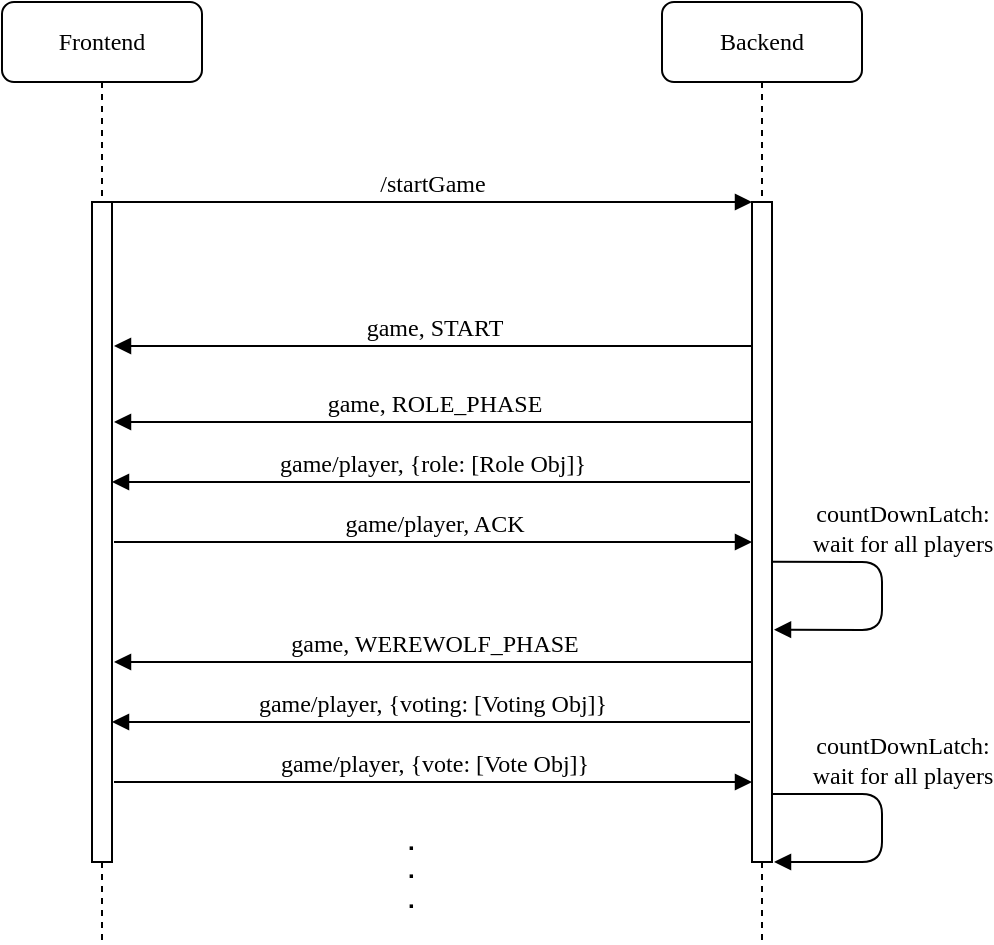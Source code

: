 <mxfile version="10.6.7" type="device"><diagram name="Page-1" id="13e1069c-82ec-6db2-03f1-153e76fe0fe0"><mxGraphModel dx="872" dy="510" grid="1" gridSize="10" guides="1" tooltips="1" connect="1" arrows="1" fold="1" page="1" pageScale="1" pageWidth="1100" pageHeight="850" background="#ffffff" math="0" shadow="0"><root><mxCell id="0"/><mxCell id="1" parent="0"/><mxCell id="7baba1c4bc27f4b0-2" value="Backend" style="shape=umlLifeline;perimeter=lifelinePerimeter;whiteSpace=wrap;html=1;container=1;collapsible=0;recursiveResize=0;outlineConnect=0;rounded=1;shadow=0;comic=0;labelBackgroundColor=none;strokeColor=#000000;strokeWidth=1;fillColor=#FFFFFF;fontFamily=Verdana;fontSize=12;fontColor=#000000;align=center;" parent="1" vertex="1"><mxGeometry x="430" y="80" width="100" height="470" as="geometry"/></mxCell><mxCell id="7baba1c4bc27f4b0-10" value="" style="html=1;points=[];perimeter=orthogonalPerimeter;rounded=0;shadow=0;comic=0;labelBackgroundColor=none;strokeColor=#000000;strokeWidth=1;fillColor=#FFFFFF;fontFamily=Verdana;fontSize=12;fontColor=#000000;align=center;" parent="7baba1c4bc27f4b0-2" vertex="1"><mxGeometry x="45" y="100" width="10" height="330" as="geometry"/></mxCell><mxCell id="9na6PwlimaxQyit4bm6Q-9" value="countDownLatch:&lt;br&gt;wait for all players" style="html=1;verticalAlign=bottom;endArrow=block;labelBackgroundColor=none;fontFamily=Verdana;fontSize=12;exitX=1;exitY=0.545;exitDx=0;exitDy=0;exitPerimeter=0;entryX=1.1;entryY=0.648;entryDx=0;entryDy=0;entryPerimeter=0;" edge="1" parent="7baba1c4bc27f4b0-2" source="7baba1c4bc27f4b0-10" target="7baba1c4bc27f4b0-10"><mxGeometry x="-0.231" y="10" relative="1" as="geometry"><mxPoint x="20" y="290" as="sourcePoint"/><mxPoint x="140" y="320" as="targetPoint"/><Array as="points"><mxPoint x="110" y="280"/><mxPoint x="110" y="314"/></Array><mxPoint as="offset"/></mxGeometry></mxCell><mxCell id="7baba1c4bc27f4b0-8" value="Frontend" style="shape=umlLifeline;perimeter=lifelinePerimeter;whiteSpace=wrap;html=1;container=1;collapsible=0;recursiveResize=0;outlineConnect=0;rounded=1;shadow=0;comic=0;labelBackgroundColor=none;strokeColor=#000000;strokeWidth=1;fillColor=#FFFFFF;fontFamily=Verdana;fontSize=12;fontColor=#000000;align=center;" parent="1" vertex="1"><mxGeometry x="100" y="80" width="100" height="470" as="geometry"/></mxCell><mxCell id="7baba1c4bc27f4b0-9" value="" style="html=1;points=[];perimeter=orthogonalPerimeter;rounded=0;shadow=0;comic=0;labelBackgroundColor=none;strokeColor=#000000;strokeWidth=1;fillColor=#FFFFFF;fontFamily=Verdana;fontSize=12;fontColor=#000000;align=center;" parent="7baba1c4bc27f4b0-8" vertex="1"><mxGeometry x="45" y="100" width="10" height="330" as="geometry"/></mxCell><mxCell id="7baba1c4bc27f4b0-23" value="game/player, ACK" style="html=1;verticalAlign=bottom;endArrow=block;labelBackgroundColor=none;fontFamily=Verdana;fontSize=12;" parent="1" target="7baba1c4bc27f4b0-10" edge="1"><mxGeometry relative="1" as="geometry"><mxPoint x="156" y="350" as="sourcePoint"/><mxPoint x="472" y="310" as="targetPoint"/><Array as="points"/></mxGeometry></mxCell><mxCell id="7baba1c4bc27f4b0-11" value="/startGame" style="html=1;verticalAlign=bottom;endArrow=block;entryX=0;entryY=0;labelBackgroundColor=none;fontFamily=Verdana;fontSize=12;edgeStyle=elbowEdgeStyle;elbow=vertical;" parent="1" source="7baba1c4bc27f4b0-9" target="7baba1c4bc27f4b0-10" edge="1"><mxGeometry relative="1" as="geometry"><mxPoint x="220" y="190" as="sourcePoint"/></mxGeometry></mxCell><mxCell id="7baba1c4bc27f4b0-14" value="game, START" style="html=1;verticalAlign=bottom;endArrow=block;labelBackgroundColor=none;fontFamily=Verdana;fontSize=12;edgeStyle=elbowEdgeStyle;elbow=vertical;" parent="1" source="7baba1c4bc27f4b0-10" edge="1"><mxGeometry relative="1" as="geometry"><mxPoint x="370" y="200" as="sourcePoint"/><mxPoint x="156" y="252" as="targetPoint"/><Array as="points"><mxPoint x="190" y="252"/><mxPoint x="470" y="200"/></Array></mxGeometry></mxCell><mxCell id="9na6PwlimaxQyit4bm6Q-1" value="game, ROLE_PHASE" style="html=1;verticalAlign=bottom;endArrow=block;labelBackgroundColor=none;fontFamily=Verdana;fontSize=12;edgeStyle=elbowEdgeStyle;elbow=vertical;entryX=1.1;entryY=0.164;entryDx=0;entryDy=0;entryPerimeter=0;" edge="1" parent="1"><mxGeometry relative="1" as="geometry"><mxPoint x="475" y="290" as="sourcePoint"/><mxPoint x="156" y="290" as="targetPoint"/><Array as="points"><mxPoint x="190" y="290"/><mxPoint x="470" y="238"/></Array></mxGeometry></mxCell><mxCell id="9na6PwlimaxQyit4bm6Q-4" value="game/player, {role: [Role Obj]}" style="html=1;verticalAlign=bottom;endArrow=block;labelBackgroundColor=none;fontFamily=Verdana;fontSize=12;edgeStyle=elbowEdgeStyle;elbow=vertical;entryX=1.1;entryY=0.164;entryDx=0;entryDy=0;entryPerimeter=0;" edge="1" parent="1"><mxGeometry relative="1" as="geometry"><mxPoint x="474" y="320" as="sourcePoint"/><mxPoint x="155" y="320" as="targetPoint"/><Array as="points"><mxPoint x="189" y="320"/><mxPoint x="469" y="268"/></Array></mxGeometry></mxCell><mxCell id="9na6PwlimaxQyit4bm6Q-5" value="game/player, {vote: [Vote Obj]}" style="html=1;verticalAlign=bottom;endArrow=block;labelBackgroundColor=none;fontFamily=Verdana;fontSize=12;" edge="1" parent="1"><mxGeometry relative="1" as="geometry"><mxPoint x="156" y="470" as="sourcePoint"/><mxPoint x="475" y="470" as="targetPoint"/><Array as="points"/></mxGeometry></mxCell><mxCell id="9na6PwlimaxQyit4bm6Q-6" value="game, WEREWOLF_PHASE" style="html=1;verticalAlign=bottom;endArrow=block;labelBackgroundColor=none;fontFamily=Verdana;fontSize=12;edgeStyle=elbowEdgeStyle;elbow=vertical;entryX=1.1;entryY=0.164;entryDx=0;entryDy=0;entryPerimeter=0;" edge="1" parent="1"><mxGeometry relative="1" as="geometry"><mxPoint x="475" y="410" as="sourcePoint"/><mxPoint x="156" y="410" as="targetPoint"/><Array as="points"><mxPoint x="190" y="410"/><mxPoint x="470" y="358"/></Array></mxGeometry></mxCell><mxCell id="9na6PwlimaxQyit4bm6Q-7" value="game/player, {voting: [Voting Obj]}" style="html=1;verticalAlign=bottom;endArrow=block;labelBackgroundColor=none;fontFamily=Verdana;fontSize=12;edgeStyle=elbowEdgeStyle;elbow=vertical;entryX=1.1;entryY=0.164;entryDx=0;entryDy=0;entryPerimeter=0;" edge="1" parent="1"><mxGeometry relative="1" as="geometry"><mxPoint x="474" y="440" as="sourcePoint"/><mxPoint x="155" y="440" as="targetPoint"/><Array as="points"><mxPoint x="189" y="440"/><mxPoint x="469" y="388"/></Array></mxGeometry></mxCell><mxCell id="9na6PwlimaxQyit4bm6Q-10" value="countDownLatch:&lt;br&gt;wait for all players" style="html=1;verticalAlign=bottom;endArrow=block;labelBackgroundColor=none;fontFamily=Verdana;fontSize=12;exitX=1;exitY=0.545;exitDx=0;exitDy=0;exitPerimeter=0;entryX=1.1;entryY=0.648;entryDx=0;entryDy=0;entryPerimeter=0;" edge="1" parent="1"><mxGeometry x="-0.231" y="10" relative="1" as="geometry"><mxPoint x="485" y="476" as="sourcePoint"/><mxPoint x="486" y="510" as="targetPoint"/><Array as="points"><mxPoint x="540" y="476"/><mxPoint x="540" y="510"/></Array><mxPoint as="offset"/></mxGeometry></mxCell><mxCell id="9na6PwlimaxQyit4bm6Q-11" value="&lt;b&gt;.&lt;br&gt;.&lt;br&gt;.&lt;/b&gt;&lt;br&gt;" style="text;html=1;resizable=0;points=[];autosize=1;align=left;verticalAlign=top;spacingTop=-4;" vertex="1" parent="1"><mxGeometry x="301" y="490" width="20" height="40" as="geometry"/></mxCell></root></mxGraphModel></diagram></mxfile>